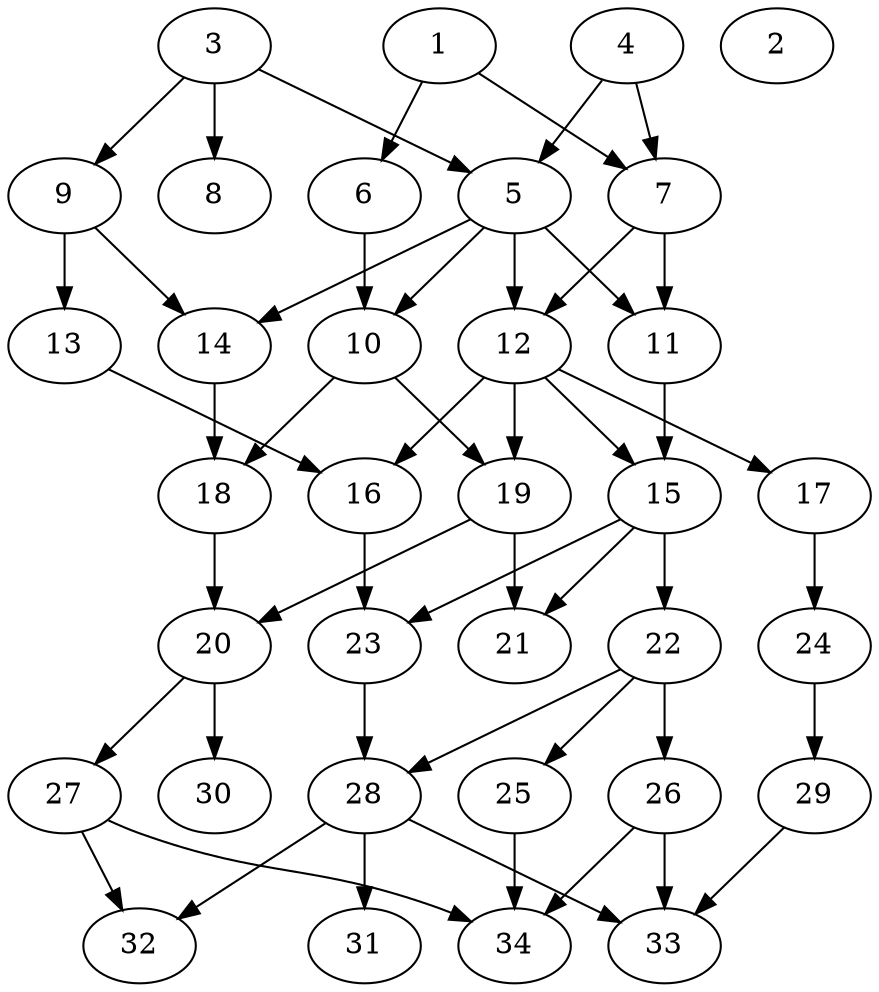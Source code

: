 // DAG (tier=2-normal, mode=compute, n=34, ccr=0.389, fat=0.635, density=0.437, regular=0.450, jump=0.156, mindata=524288, maxdata=8388608)
// DAG automatically generated by daggen at Sun Aug 24 16:33:33 2025
// /home/ermia/Project/Environments/daggen/bin/daggen --dot --ccr 0.389 --fat 0.635 --regular 0.450 --density 0.437 --jump 0.156 --mindata 524288 --maxdata 8388608 -n 34 
digraph G {
  1 [size="8915191709768566", alpha="0.12", expect_size="4457595854884283"]
  1 -> 6 [size ="196751856238592"]
  1 -> 7 [size ="196751856238592"]
  2 [size="20719560793126868", alpha="0.14", expect_size="10359780396563434"]
  3 [size="9434128478234768", alpha="0.04", expect_size="4717064239117384"]
  3 -> 5 [size ="315320736677888"]
  3 -> 8 [size ="315320736677888"]
  3 -> 9 [size ="315320736677888"]
  4 [size="228244178221130", alpha="0.11", expect_size="114122089110565"]
  4 -> 5 [size ="4909223116800"]
  4 -> 7 [size ="4909223116800"]
  5 [size="4291712787752681472", alpha="0.01", expect_size="2145856393876340736"]
  5 -> 10 [size ="21127288061952"]
  5 -> 11 [size ="21127288061952"]
  5 -> 12 [size ="21127288061952"]
  5 -> 14 [size ="21127288061952"]
  6 [size="726527313518262", alpha="0.06", expect_size="363263656759131"]
  6 -> 10 [size ="32127101960192"]
  7 [size="18676784548234133504", alpha="0.09", expect_size="9338392274117066752"]
  7 -> 11 [size ="56315082702848"]
  7 -> 12 [size ="56315082702848"]
  8 [size="262217375968890336", alpha="0.00", expect_size="131108687984445168"]
  9 [size="209661796500572352", alpha="0.04", expect_size="104830898250286176"]
  9 -> 13 [size ="81031134707712"]
  9 -> 14 [size ="81031134707712"]
  10 [size="2146767792269525", alpha="0.07", expect_size="1073383896134762"]
  10 -> 18 [size ="225173399666688"]
  10 -> 19 [size ="225173399666688"]
  11 [size="98789084243691488", alpha="0.09", expect_size="49394542121845744"]
  11 -> 15 [size ="116584739766272"]
  12 [size="929326157236038272", alpha="0.01", expect_size="464663078618019136"]
  12 -> 15 [size ="453296896606208"]
  12 -> 16 [size ="453296896606208"]
  12 -> 17 [size ="453296896606208"]
  12 -> 19 [size ="453296896606208"]
  13 [size="67542792893032448", alpha="0.07", expect_size="33771396446516224"]
  13 -> 16 [size ="25955032629248"]
  14 [size="37237782377037408", alpha="0.10", expect_size="18618891188518704"]
  14 -> 18 [size ="45384684535808"]
  15 [size="84677148649006528", alpha="0.18", expect_size="42338574324503264"]
  15 -> 21 [size ="140325473484800"]
  15 -> 22 [size ="140325473484800"]
  15 -> 23 [size ="140325473484800"]
  16 [size="11381394436800570", alpha="0.02", expect_size="5690697218400285"]
  16 -> 23 [size ="349420050710528"]
  17 [size="154541539847612064", alpha="0.19", expect_size="77270769923806032"]
  17 -> 24 [size ="92351225659392"]
  18 [size="4601279852899207", alpha="0.20", expect_size="2300639926449603"]
  18 -> 20 [size ="202563039264768"]
  19 [size="335599010448414144", alpha="0.07", expect_size="167799505224207072"]
  19 -> 20 [size ="140325473484800"]
  19 -> 21 [size ="140325473484800"]
  20 [size="223293023955670496", alpha="0.13", expect_size="111646511977835248"]
  20 -> 27 [size ="151234153545728"]
  20 -> 30 [size ="151234153545728"]
  21 [size="4022762228232704", alpha="0.13", expect_size="2011381114116352"]
  22 [size="177865392725386330112", alpha="0.02", expect_size="88932696362693165056"]
  22 -> 25 [size ="253017731366912"]
  22 -> 26 [size ="253017731366912"]
  22 -> 28 [size ="253017731366912"]
  23 [size="4743409542068854", alpha="0.10", expect_size="2371704771034427"]
  23 -> 28 [size ="328519397670912"]
  24 [size="11691563040414532", alpha="0.18", expect_size="5845781520207266"]
  24 -> 29 [size ="190385297031168"]
  25 [size="436444237279687168", alpha="0.01", expect_size="218222118639843584"]
  25 -> 34 [size ="158587506655232"]
  26 [size="36564536593759040", alpha="0.14", expect_size="18282268296879520"]
  26 -> 33 [size ="44260049027072"]
  26 -> 34 [size ="44260049027072"]
  27 [size="7088766435648702", alpha="0.10", expect_size="3544383217824351"]
  27 -> 32 [size ="4960695615488"]
  27 -> 34 [size ="4960695615488"]
  28 [size="531611079260497772544", alpha="0.08", expect_size="265805539630248886272"]
  28 -> 31 [size ="524991980371968"]
  28 -> 32 [size ="524991980371968"]
  28 -> 33 [size ="524991980371968"]
  29 [size="7840195047799104", alpha="0.11", expect_size="3920097523899552"]
  29 -> 33 [size ="450464759939072"]
  30 [size="8089491114835072", alpha="0.11", expect_size="4044745557417536"]
  31 [size="3921898509157119", alpha="0.18", expect_size="1960949254578559"]
  32 [size="522137875122367104", alpha="0.03", expect_size="261068937561183552"]
  33 [size="608711303194619264", alpha="0.18", expect_size="304355651597309632"]
  34 [size="11108668841473062", alpha="0.19", expect_size="5554334420736531"]
}